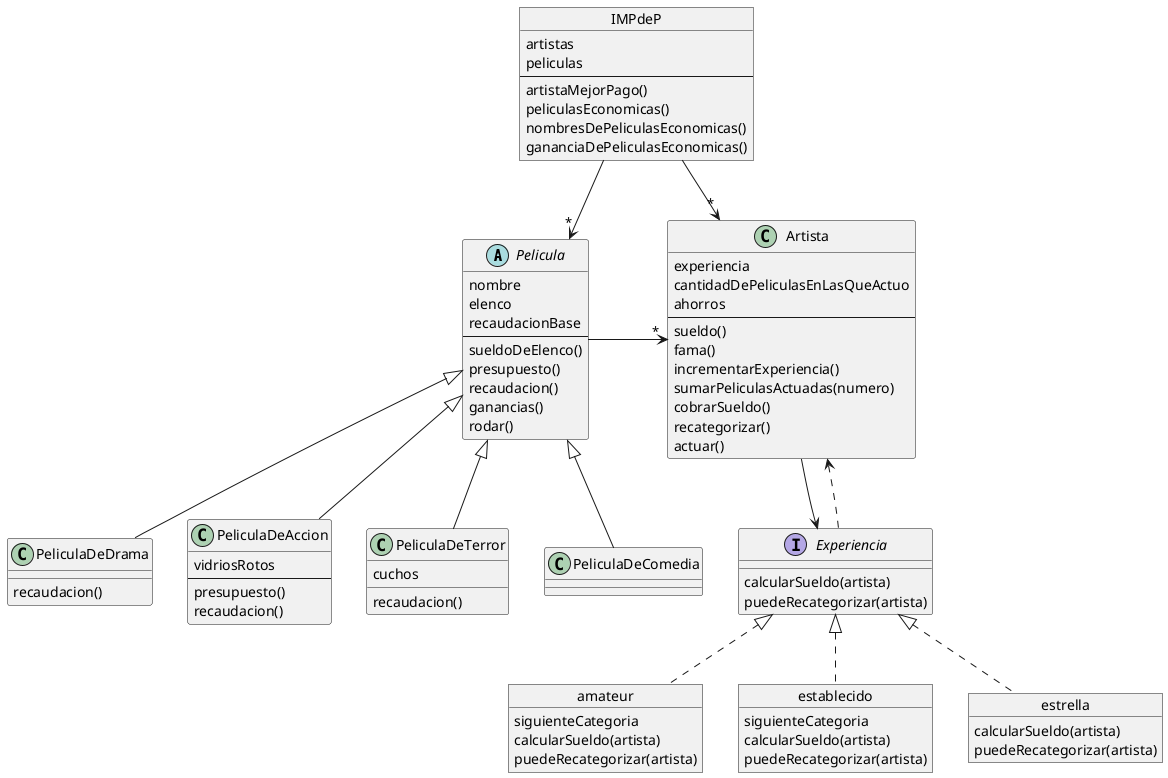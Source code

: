 @startuml IMPdeP

abstract class Pelicula {
    nombre
    elenco
    recaudacionBase
    --
    sueldoDeElenco()
    presupuesto()
    recaudacion()
    ganancias()
    rodar()
}

class PeliculaDeDrama {
    recaudacion()
}

class PeliculaDeAccion{
    vidriosRotos
    --
    presupuesto()
    recaudacion()
}

class PeliculaDeTerror{
    cuchos
    recaudacion()
}

class PeliculaDeComedia{ } 

class Artista {
    experiencia
    cantidadDePeliculasEnLasQueActuo
    ahorros
    --
    sueldo()
    fama()
    incrementarExperiencia()
    sumarPeliculasActuadas(numero)
    cobrarSueldo()
    recategorizar()
    actuar()
}

interface Experiencia {
    calcularSueldo(artista)
    puedeRecategorizar(artista)
}

object amateur {
    siguienteCategoria
    calcularSueldo(artista)
    puedeRecategorizar(artista)
}

object establecido {
    siguienteCategoria
    calcularSueldo(artista)
    puedeRecategorizar(artista)
}

object estrella {
    calcularSueldo(artista)
    puedeRecategorizar(artista)
}

object IMPdeP {
    artistas
    peliculas
    --
    artistaMejorPago()
    peliculasEconomicas()
    nombresDePeliculasEconomicas()
    gananciaDePeliculasEconomicas()
}

PeliculaDeDrama -u-|> Pelicula
PeliculaDeAccion -u-|> Pelicula
PeliculaDeTerror -u-|> Pelicula
PeliculaDeComedia -u-|> Pelicula
Pelicula -r->"*" Artista
Artista -d-> Experiencia
Experiencia .u.> Artista
amateur .u.|> Experiencia
establecido .u.|> Experiencia
estrella .u.|> Experiencia
IMPdeP -->"*" Artista
IMPdeP -->"*" Pelicula

@enduml